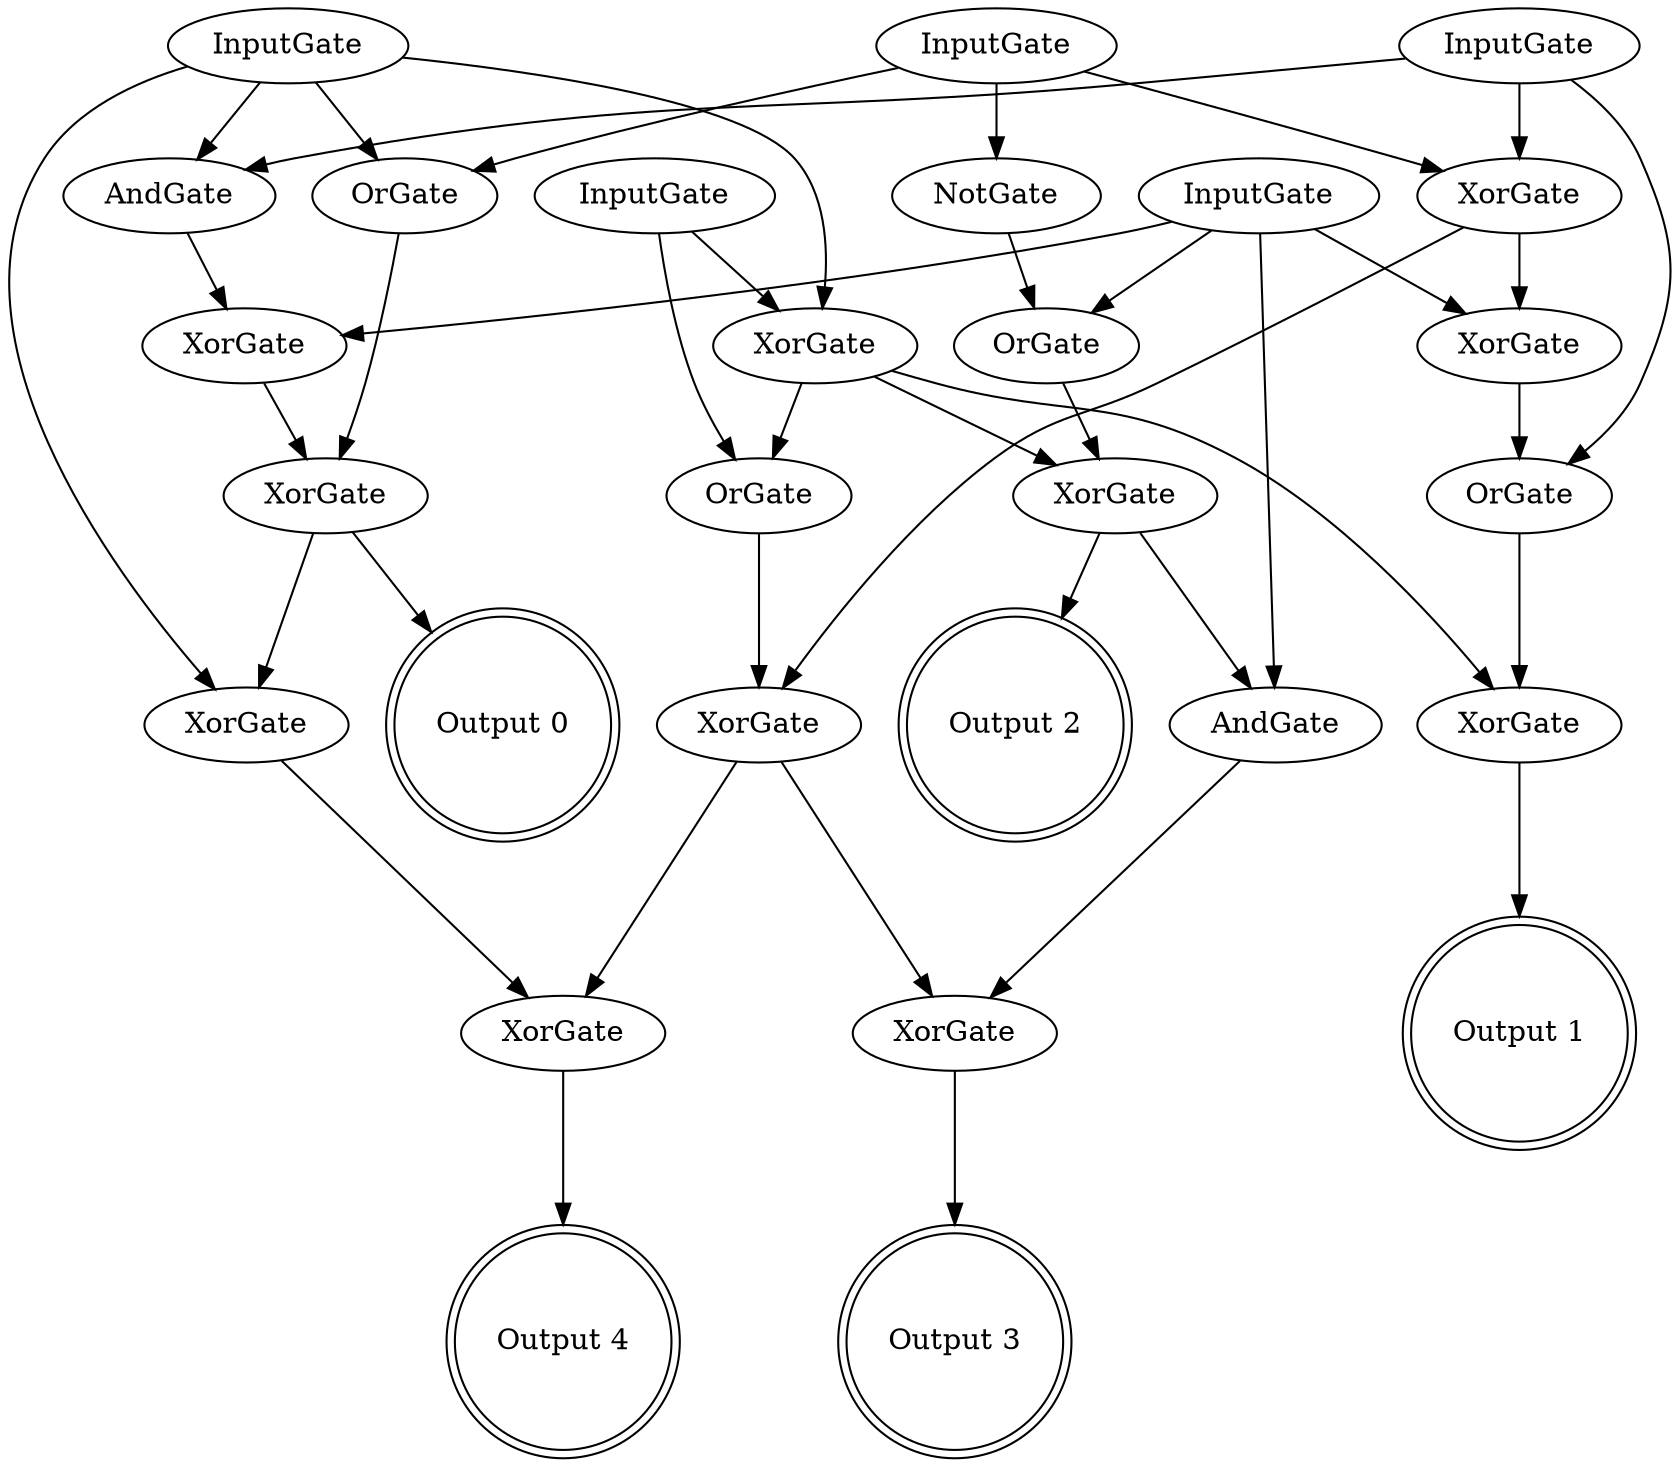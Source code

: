 // Logic Circuit
digraph {
	0 [label=InputGate]
	1 [label=InputGate]
	2 [label=InputGate]
	3 [label=InputGate]
	4 [label=InputGate]
	5 [label=AndGate]
	4 -> 5
	3 -> 5
	6 [label=XorGate]
	1 -> 6
	5 -> 6
	7 [label=OrGate]
	3 -> 7
	0 -> 7
	8 [label=XorGate]
	6 -> 8
	7 -> 8
	9 [label=XorGate]
	3 -> 9
	2 -> 9
	10 [label=NotGate]
	0 -> 10
	11 [label=OrGate]
	10 -> 11
	1 -> 11
	12 [label=XorGate]
	9 -> 12
	11 -> 12
	13 [label=XorGate]
	4 -> 13
	0 -> 13
	14 [label=XorGate]
	13 -> 14
	1 -> 14
	15 [label=OrGate]
	14 -> 15
	4 -> 15
	16 [label=XorGate]
	9 -> 16
	15 -> 16
	17 [label=OrGate]
	9 -> 17
	2 -> 17
	18 [label=XorGate]
	13 -> 18
	17 -> 18
	19 [label=AndGate]
	12 -> 19
	1 -> 19
	20 [label=XorGate]
	18 -> 20
	19 -> 20
	21 [label=XorGate]
	8 -> 21
	3 -> 21
	22 [label=XorGate]
	21 -> 22
	18 -> 22
	output_0 [label="Output 0" shape=doublecircle]
	8 -> output_0
	output_1 [label="Output 1" shape=doublecircle]
	16 -> output_1
	output_2 [label="Output 2" shape=doublecircle]
	12 -> output_2
	output_3 [label="Output 3" shape=doublecircle]
	20 -> output_3
	output_4 [label="Output 4" shape=doublecircle]
	22 -> output_4
}
